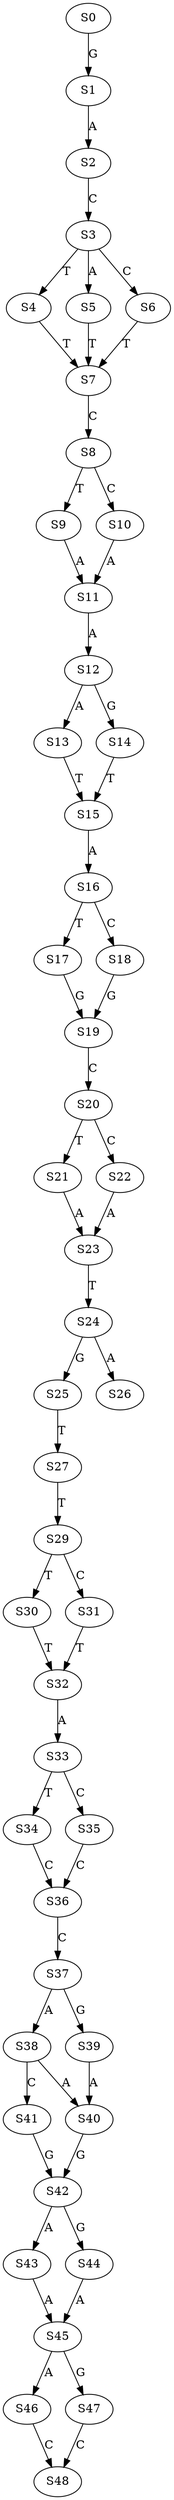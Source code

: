 strict digraph  {
	S0 -> S1 [ label = G ];
	S1 -> S2 [ label = A ];
	S2 -> S3 [ label = C ];
	S3 -> S4 [ label = T ];
	S3 -> S5 [ label = A ];
	S3 -> S6 [ label = C ];
	S4 -> S7 [ label = T ];
	S5 -> S7 [ label = T ];
	S6 -> S7 [ label = T ];
	S7 -> S8 [ label = C ];
	S8 -> S9 [ label = T ];
	S8 -> S10 [ label = C ];
	S9 -> S11 [ label = A ];
	S10 -> S11 [ label = A ];
	S11 -> S12 [ label = A ];
	S12 -> S13 [ label = A ];
	S12 -> S14 [ label = G ];
	S13 -> S15 [ label = T ];
	S14 -> S15 [ label = T ];
	S15 -> S16 [ label = A ];
	S16 -> S17 [ label = T ];
	S16 -> S18 [ label = C ];
	S17 -> S19 [ label = G ];
	S18 -> S19 [ label = G ];
	S19 -> S20 [ label = C ];
	S20 -> S21 [ label = T ];
	S20 -> S22 [ label = C ];
	S21 -> S23 [ label = A ];
	S22 -> S23 [ label = A ];
	S23 -> S24 [ label = T ];
	S24 -> S25 [ label = G ];
	S24 -> S26 [ label = A ];
	S25 -> S27 [ label = T ];
	S27 -> S29 [ label = T ];
	S29 -> S30 [ label = T ];
	S29 -> S31 [ label = C ];
	S30 -> S32 [ label = T ];
	S31 -> S32 [ label = T ];
	S32 -> S33 [ label = A ];
	S33 -> S34 [ label = T ];
	S33 -> S35 [ label = C ];
	S34 -> S36 [ label = C ];
	S35 -> S36 [ label = C ];
	S36 -> S37 [ label = C ];
	S37 -> S38 [ label = A ];
	S37 -> S39 [ label = G ];
	S38 -> S40 [ label = A ];
	S38 -> S41 [ label = C ];
	S39 -> S40 [ label = A ];
	S40 -> S42 [ label = G ];
	S41 -> S42 [ label = G ];
	S42 -> S43 [ label = A ];
	S42 -> S44 [ label = G ];
	S43 -> S45 [ label = A ];
	S44 -> S45 [ label = A ];
	S45 -> S46 [ label = A ];
	S45 -> S47 [ label = G ];
	S46 -> S48 [ label = C ];
	S47 -> S48 [ label = C ];
}
